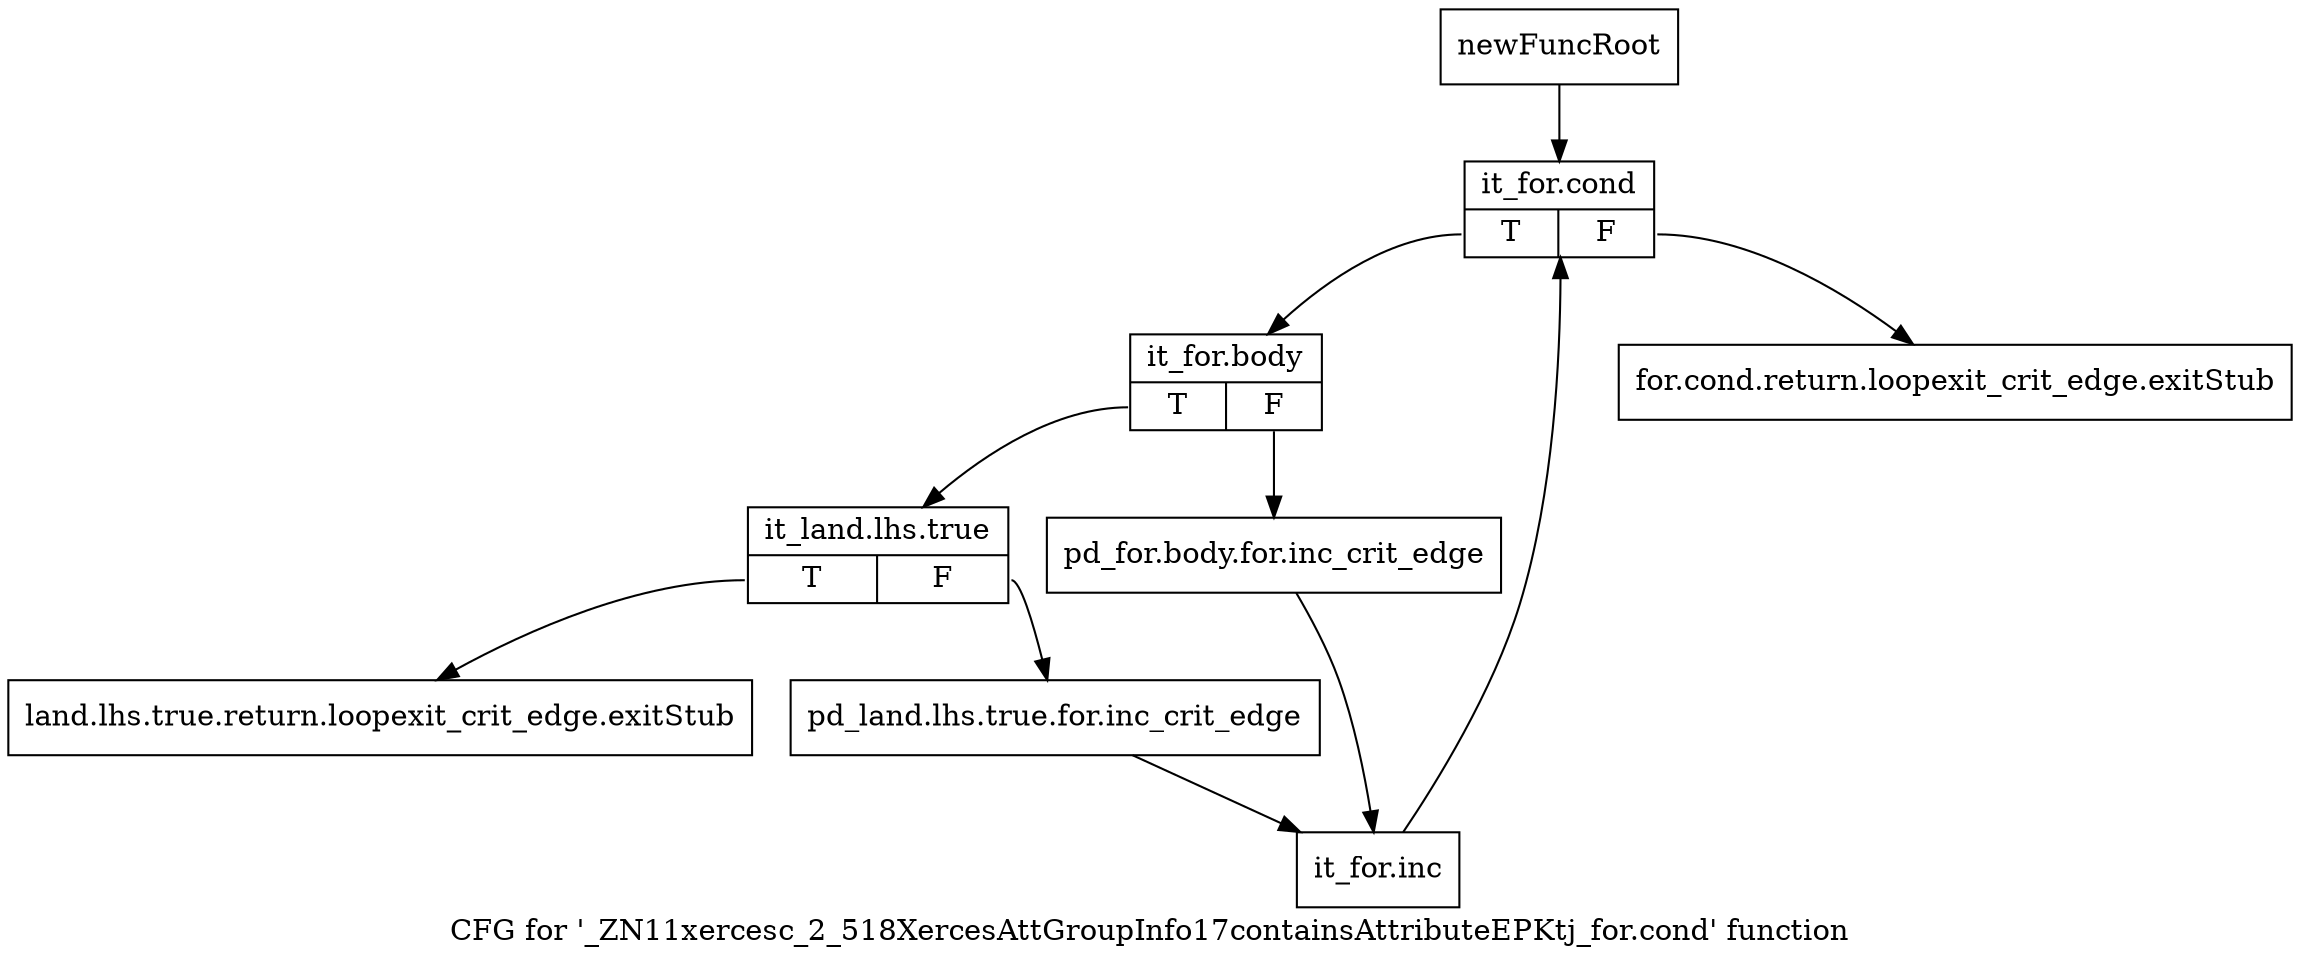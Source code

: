 digraph "CFG for '_ZN11xercesc_2_518XercesAttGroupInfo17containsAttributeEPKtj_for.cond' function" {
	label="CFG for '_ZN11xercesc_2_518XercesAttGroupInfo17containsAttributeEPKtj_for.cond' function";

	Node0x9cb8cc0 [shape=record,label="{newFuncRoot}"];
	Node0x9cb8cc0 -> Node0x9cb8db0;
	Node0x9cb8d10 [shape=record,label="{for.cond.return.loopexit_crit_edge.exitStub}"];
	Node0x9cb8d60 [shape=record,label="{land.lhs.true.return.loopexit_crit_edge.exitStub}"];
	Node0x9cb8db0 [shape=record,label="{it_for.cond|{<s0>T|<s1>F}}"];
	Node0x9cb8db0:s0 -> Node0x9cb8e00;
	Node0x9cb8db0:s1 -> Node0x9cb8d10;
	Node0x9cb8e00 [shape=record,label="{it_for.body|{<s0>T|<s1>F}}"];
	Node0x9cb8e00:s0 -> Node0x9cb8ea0;
	Node0x9cb8e00:s1 -> Node0x9cb8e50;
	Node0x9cb8e50 [shape=record,label="{pd_for.body.for.inc_crit_edge}"];
	Node0x9cb8e50 -> Node0x9cb8f40;
	Node0x9cb8ea0 [shape=record,label="{it_land.lhs.true|{<s0>T|<s1>F}}"];
	Node0x9cb8ea0:s0 -> Node0x9cb8d60;
	Node0x9cb8ea0:s1 -> Node0x9cb8ef0;
	Node0x9cb8ef0 [shape=record,label="{pd_land.lhs.true.for.inc_crit_edge}"];
	Node0x9cb8ef0 -> Node0x9cb8f40;
	Node0x9cb8f40 [shape=record,label="{it_for.inc}"];
	Node0x9cb8f40 -> Node0x9cb8db0;
}
